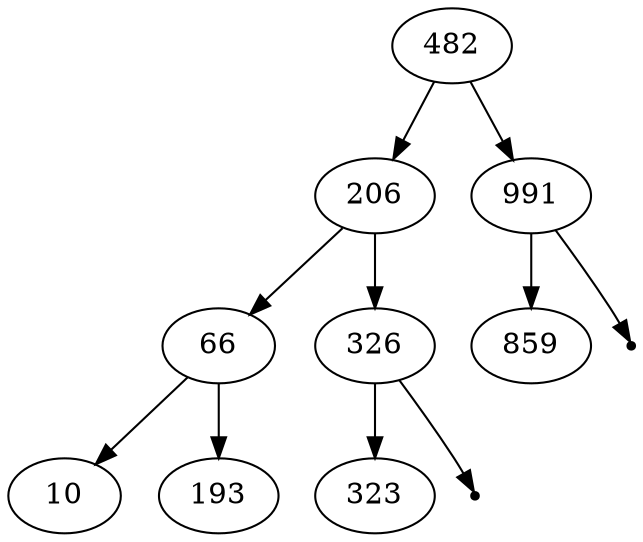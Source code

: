digraph G{
	482;
	482 -> 206;
	206 -> 66;
	66 -> 10;
	66 -> 193;
	206 -> 326;
	326 -> 323;
	null346690414 [shape=point];
	326 -> null346690414;
	482 -> 991;
	991 -> 859;
	null109426240 [shape=point];
	991 -> null109426240;
}